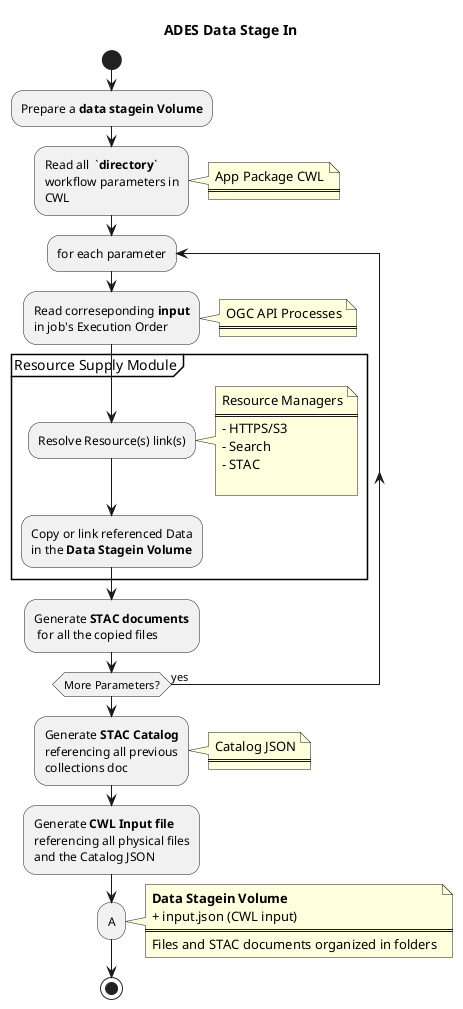 @startuml
title ADES Data Stage In

start
:Prepare a **data stagein Volume**;
:Read all  `**directory**`
workflow parameters in
CWL;
note right
  App Package CWL
  ====
end note

repeat :for each parameter;
  :Read correseponding **input**
  in job's Execution Order;
  note right
    OGC API Processes
    ====
  end note
  partition "Resource Supply Module" {

      :Resolve Resource(s) link(s);
      note right
        Resource Managers
        ====
        - HTTPS/S3
        - Search
        - STAC

      end note
      :Copy or link referenced Data
      in the **Data Stagein Volume**;

  }

  :Generate **STAC documents**
   for all the copied files;

repeat while (More Parameters?) is (yes)
:Generate **STAC Catalog**
referencing all previous
collections doc;
note right
  Catalog JSON
  ====
end note

:Generate **CWL Input file**
referencing all physical files
and the Catalog JSON;

:A;
note right
  **Data Stagein Volume**
  + input.json (CWL input)
  ====
  Files and STAC documents organized in folders
end note


stop


@enduml
